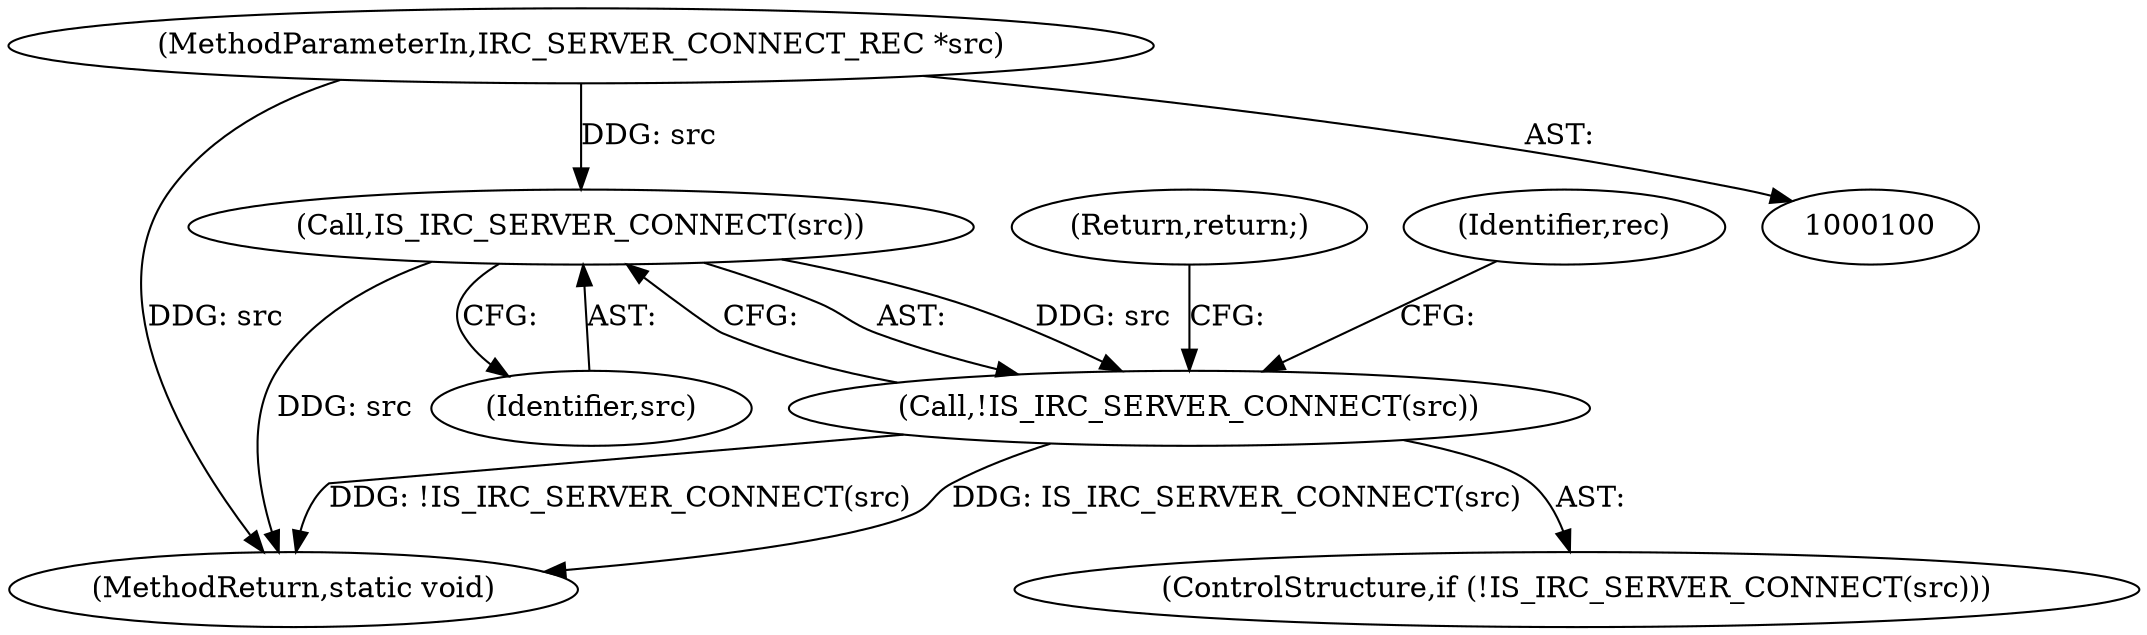 digraph "0_irssi_d23b0d22cc611e43c88d99192a59f413f951a955_0@pointer" {
"1000102" [label="(MethodParameterIn,IRC_SERVER_CONNECT_REC *src)"];
"1000111" [label="(Call,IS_IRC_SERVER_CONNECT(src))"];
"1000110" [label="(Call,!IS_IRC_SERVER_CONNECT(src))"];
"1000113" [label="(Return,return;)"];
"1000110" [label="(Call,!IS_IRC_SERVER_CONNECT(src))"];
"1000218" [label="(MethodReturn,static void)"];
"1000102" [label="(MethodParameterIn,IRC_SERVER_CONNECT_REC *src)"];
"1000111" [label="(Call,IS_IRC_SERVER_CONNECT(src))"];
"1000115" [label="(Identifier,rec)"];
"1000109" [label="(ControlStructure,if (!IS_IRC_SERVER_CONNECT(src)))"];
"1000112" [label="(Identifier,src)"];
"1000102" -> "1000100"  [label="AST: "];
"1000102" -> "1000218"  [label="DDG: src"];
"1000102" -> "1000111"  [label="DDG: src"];
"1000111" -> "1000110"  [label="AST: "];
"1000111" -> "1000112"  [label="CFG: "];
"1000112" -> "1000111"  [label="AST: "];
"1000110" -> "1000111"  [label="CFG: "];
"1000111" -> "1000218"  [label="DDG: src"];
"1000111" -> "1000110"  [label="DDG: src"];
"1000110" -> "1000109"  [label="AST: "];
"1000113" -> "1000110"  [label="CFG: "];
"1000115" -> "1000110"  [label="CFG: "];
"1000110" -> "1000218"  [label="DDG: !IS_IRC_SERVER_CONNECT(src)"];
"1000110" -> "1000218"  [label="DDG: IS_IRC_SERVER_CONNECT(src)"];
}
